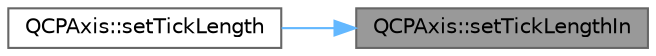 digraph "QCPAxis::setTickLengthIn"
{
 // LATEX_PDF_SIZE
  bgcolor="transparent";
  edge [fontname=Helvetica,fontsize=10,labelfontname=Helvetica,labelfontsize=10];
  node [fontname=Helvetica,fontsize=10,shape=box,height=0.2,width=0.4];
  rankdir="RL";
  Node1 [label="QCPAxis::setTickLengthIn",height=0.2,width=0.4,color="gray40", fillcolor="grey60", style="filled", fontcolor="black",tooltip=" "];
  Node1 -> Node2 [dir="back",color="steelblue1",style="solid"];
  Node2 [label="QCPAxis::setTickLength",height=0.2,width=0.4,color="grey40", fillcolor="white", style="filled",URL="$class_q_c_p_axis.html#a62ec40bebe3540e9c1479a8fd2be3b0d",tooltip=" "];
}

